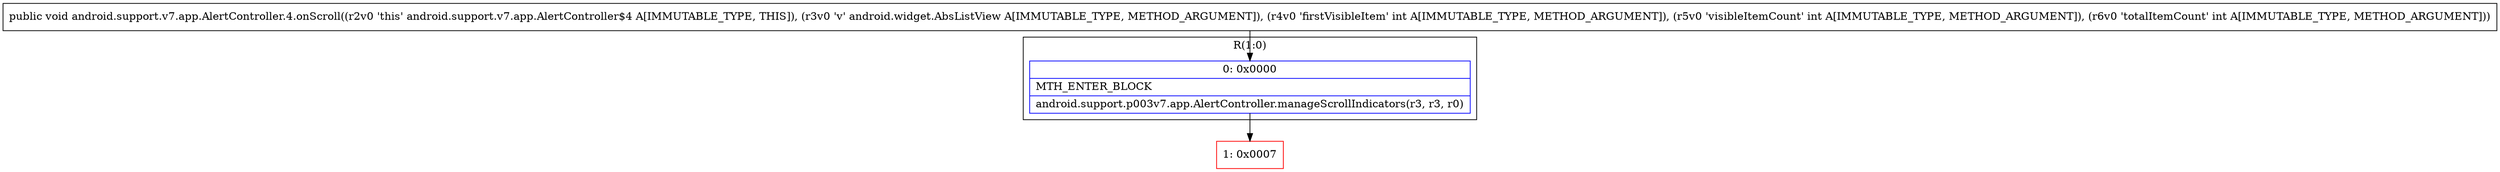 digraph "CFG forandroid.support.v7.app.AlertController.4.onScroll(Landroid\/widget\/AbsListView;III)V" {
subgraph cluster_Region_379060959 {
label = "R(1:0)";
node [shape=record,color=blue];
Node_0 [shape=record,label="{0\:\ 0x0000|MTH_ENTER_BLOCK\l|android.support.p003v7.app.AlertController.manageScrollIndicators(r3, r3, r0)\l}"];
}
Node_1 [shape=record,color=red,label="{1\:\ 0x0007}"];
MethodNode[shape=record,label="{public void android.support.v7.app.AlertController.4.onScroll((r2v0 'this' android.support.v7.app.AlertController$4 A[IMMUTABLE_TYPE, THIS]), (r3v0 'v' android.widget.AbsListView A[IMMUTABLE_TYPE, METHOD_ARGUMENT]), (r4v0 'firstVisibleItem' int A[IMMUTABLE_TYPE, METHOD_ARGUMENT]), (r5v0 'visibleItemCount' int A[IMMUTABLE_TYPE, METHOD_ARGUMENT]), (r6v0 'totalItemCount' int A[IMMUTABLE_TYPE, METHOD_ARGUMENT])) }"];
MethodNode -> Node_0;
Node_0 -> Node_1;
}

